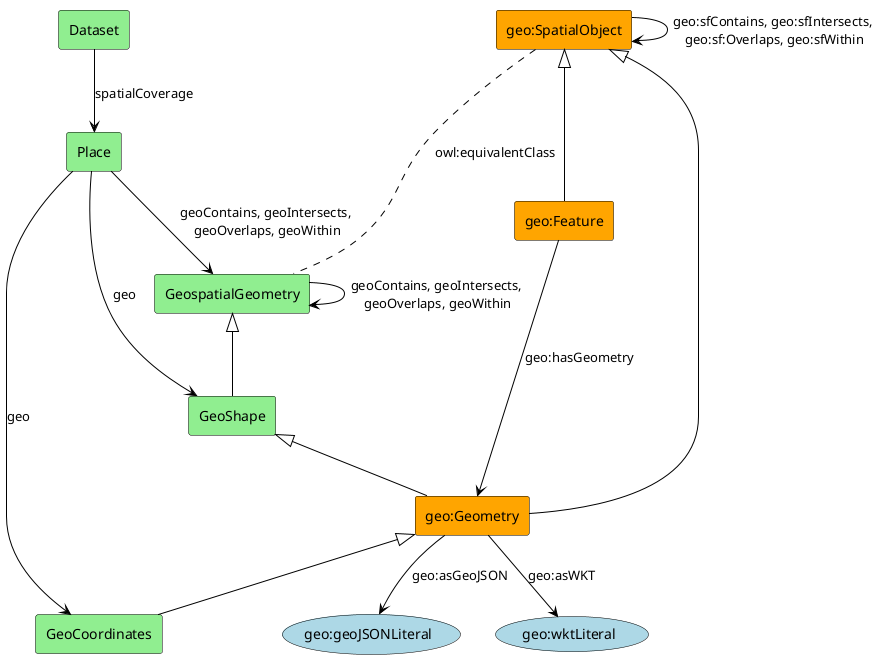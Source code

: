@startuml

!define Class agent
!define Property usecase

skinparam Property {
BackgroundColor LightBlue
BorderColor Black
  ArrowColor Black
  linetype Ortho
}

skinparam Class {
BackgroundColor LightGreen
BorderColor Black
ArrowColor Black
linetype Ortho
}

Class Dataset
Class Place
Class GeospatialGeometry
Class GeoCoordinates
Class GeoShape

Class "geo:SpatialObject" as geo_SpatialObject #orange
Class "geo:Geometry"  as geo_Geometry #orange
Class "geo:Feature"  as geo_Feature #orange



Dataset -down-> Place : "spatialCoverage"
Place --> GeoCoordinates : "geo"
Place --> GeoShape : "geo"
GeospatialGeometry --> GeospatialGeometry : "geoContains, geoIntersects,\n geoOverlaps, geoWithin"
Place --> GeospatialGeometry : "geoContains, geoIntersects,\n geoOverlaps, geoWithin"

geo_Geometry --> (geo:wktLiteral) : "geo:asWKT"
geo_Geometry --> (geo:geoJSONLiteral) : "geo:asGeoJSON"


geo_Geometry -up-|> GeoShape 
geo_Geometry <|-- GeoCoordinates 

geo_Geometry -up-|> geo_SpatialObject 
geo_Feature -up-|> geo_SpatialObject 

geo_Feature ---> geo_Geometry : "geo:hasGeometry" 

GeoShape -up-|> GeospatialGeometry

geo_SpatialObject ... GeospatialGeometry : "owl:equivalentClass"

geo_SpatialObject --> geo_SpatialObject : "geo:sfContains, geo:sfIntersects,\n geo:sf:Overlaps, geo:sfWithin"




@enduml